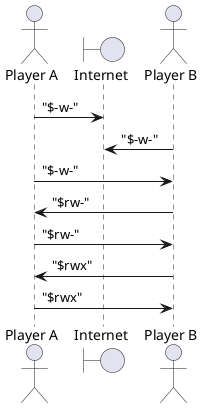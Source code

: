@startuml

actor "Player A" as A
boundary Internet as Net
actor "Player B" as B

A -> Net : "$-w-"
B -> Net: "$-w-"
A -> B : "$-w-"
B -> A : "$rw-"
A -> B : "$rw-"
B -> A : "$rwx"
A -> B : "$rwx"

@enduml

